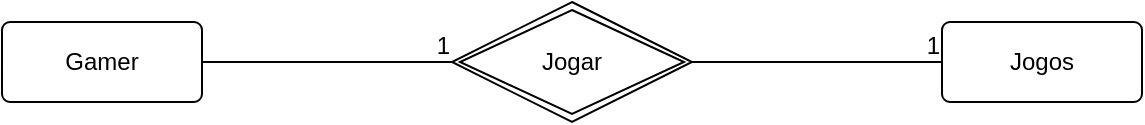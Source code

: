 <mxfile version="24.7.10">
  <diagram id="R2lEEEUBdFMjLlhIrx00" name="Page-1">
    <mxGraphModel dx="778" dy="360" grid="1" gridSize="10" guides="1" tooltips="1" connect="1" arrows="1" fold="1" page="1" pageScale="1" pageWidth="850" pageHeight="1100" math="0" shadow="0" extFonts="Permanent Marker^https://fonts.googleapis.com/css?family=Permanent+Marker">
      <root>
        <mxCell id="0" />
        <mxCell id="1" parent="0" />
        <mxCell id="2RlV5XV74XAdmZBF9NFB-2" value="Gamer" style="rounded=1;arcSize=10;whiteSpace=wrap;html=1;align=center;" vertex="1" parent="1">
          <mxGeometry x="140" y="320" width="100" height="40" as="geometry" />
        </mxCell>
        <mxCell id="2RlV5XV74XAdmZBF9NFB-3" value="Jogos" style="rounded=1;arcSize=10;whiteSpace=wrap;html=1;align=center;" vertex="1" parent="1">
          <mxGeometry x="610" y="320" width="100" height="40" as="geometry" />
        </mxCell>
        <mxCell id="2RlV5XV74XAdmZBF9NFB-4" value="Jogar" style="shape=rhombus;double=1;perimeter=rhombusPerimeter;whiteSpace=wrap;html=1;align=center;" vertex="1" parent="1">
          <mxGeometry x="365" y="310" width="120" height="60" as="geometry" />
        </mxCell>
        <mxCell id="2RlV5XV74XAdmZBF9NFB-7" value="" style="endArrow=none;html=1;rounded=0;exitX=1;exitY=0.5;exitDx=0;exitDy=0;entryX=0;entryY=0.5;entryDx=0;entryDy=0;" edge="1" parent="1" source="2RlV5XV74XAdmZBF9NFB-2" target="2RlV5XV74XAdmZBF9NFB-4">
          <mxGeometry relative="1" as="geometry">
            <mxPoint x="260" y="340" as="sourcePoint" />
            <mxPoint x="420" y="340" as="targetPoint" />
          </mxGeometry>
        </mxCell>
        <mxCell id="2RlV5XV74XAdmZBF9NFB-8" value="1" style="resizable=0;html=1;whiteSpace=wrap;align=right;verticalAlign=bottom;" connectable="0" vertex="1" parent="2RlV5XV74XAdmZBF9NFB-7">
          <mxGeometry x="1" relative="1" as="geometry" />
        </mxCell>
        <mxCell id="2RlV5XV74XAdmZBF9NFB-9" value="" style="endArrow=none;html=1;rounded=0;entryX=0;entryY=0.5;entryDx=0;entryDy=0;exitX=1;exitY=0.5;exitDx=0;exitDy=0;" edge="1" parent="1" source="2RlV5XV74XAdmZBF9NFB-4" target="2RlV5XV74XAdmZBF9NFB-3">
          <mxGeometry relative="1" as="geometry">
            <mxPoint x="500" y="339" as="sourcePoint" />
            <mxPoint x="575" y="339.76" as="targetPoint" />
          </mxGeometry>
        </mxCell>
        <mxCell id="2RlV5XV74XAdmZBF9NFB-10" value="1" style="resizable=0;html=1;whiteSpace=wrap;align=right;verticalAlign=bottom;" connectable="0" vertex="1" parent="2RlV5XV74XAdmZBF9NFB-9">
          <mxGeometry x="1" relative="1" as="geometry" />
        </mxCell>
      </root>
    </mxGraphModel>
  </diagram>
</mxfile>
